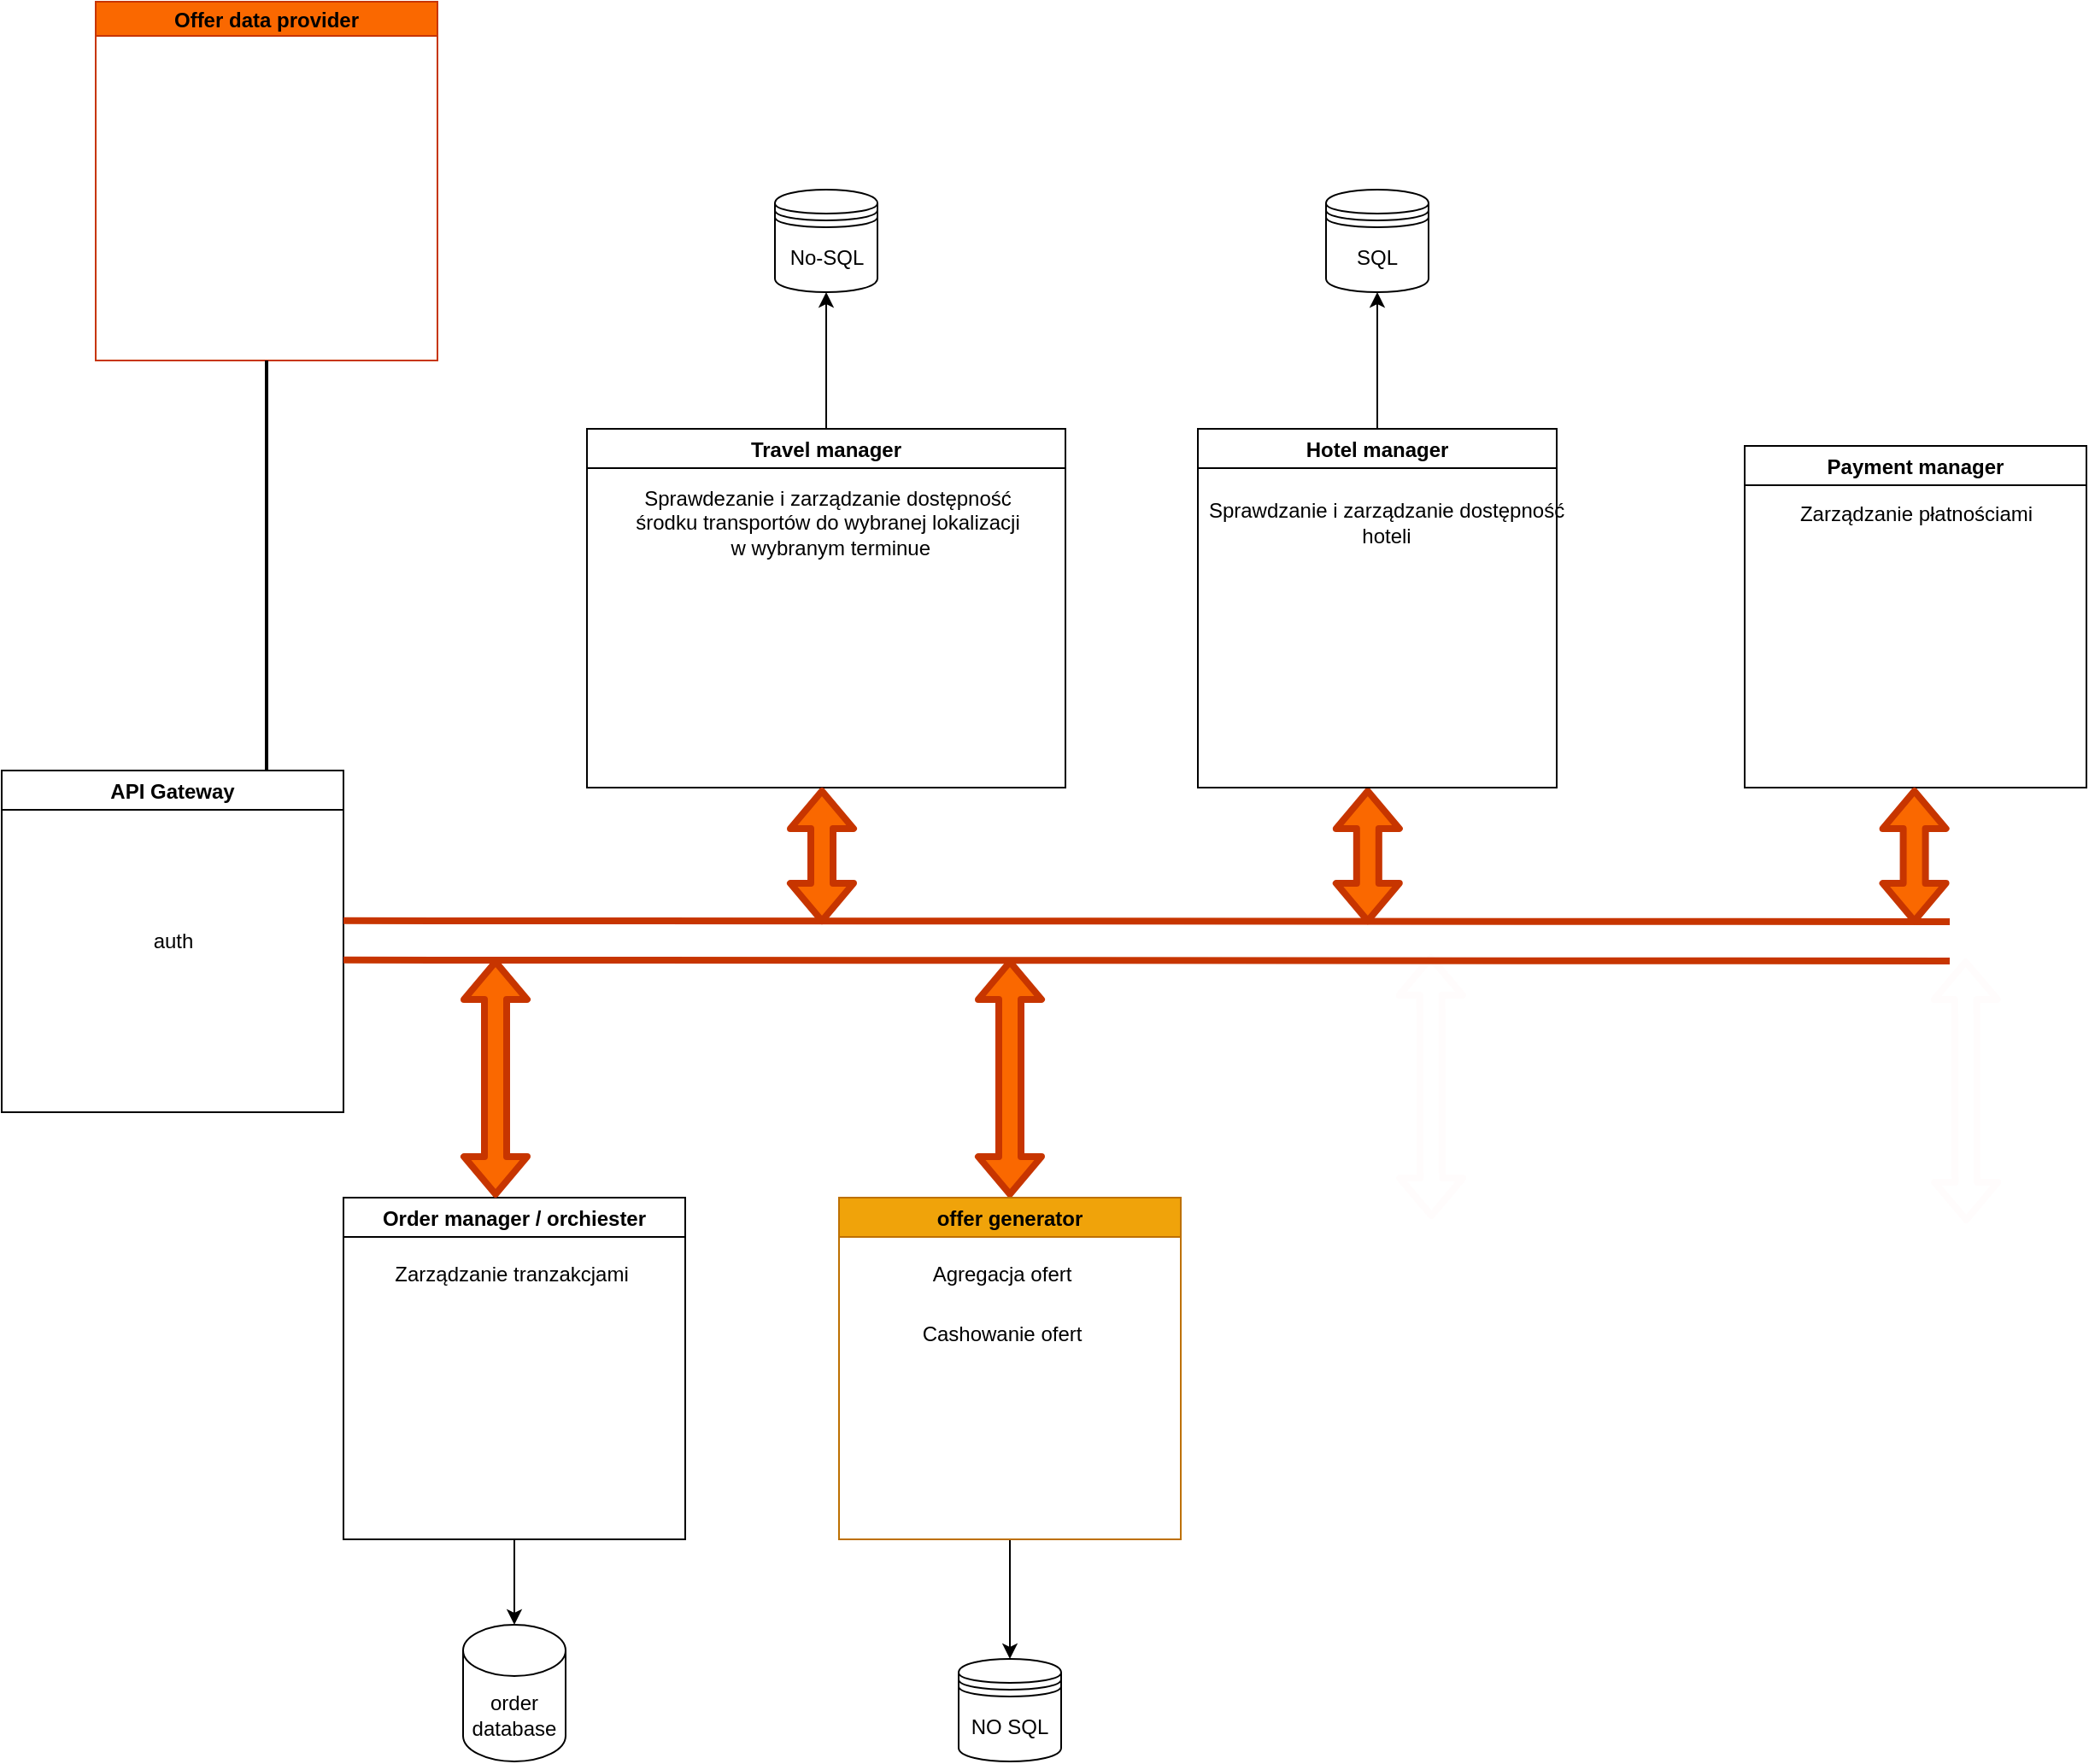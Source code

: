 <mxfile version="17.5.1" type="device" pages="2"><diagram id="8D7oUymXnSV26XfVnWdG" name="Page-1"><mxGraphModel dx="2889" dy="2283" grid="1" gridSize="10" guides="1" tooltips="1" connect="1" arrows="1" fold="1" page="1" pageScale="1" pageWidth="827" pageHeight="1169" math="0" shadow="0"><root><mxCell id="0"/><mxCell id="1" parent="0"/><mxCell id="2" value="API Gateway" style="swimlane;" parent="1" vertex="1"><mxGeometry x="-120" y="70" width="200" height="200" as="geometry"><mxRectangle x="10" y="80" width="110" height="23" as="alternateBounds"/></mxGeometry></mxCell><mxCell id="3L6hJXYKqfGS3kRKK93K-15" value="auth" style="text;html=1;align=center;verticalAlign=middle;resizable=0;points=[];autosize=1;strokeColor=none;fillColor=none;" vertex="1" parent="2"><mxGeometry x="80" y="90" width="40" height="20" as="geometry"/></mxCell><mxCell id="v_HT3DJL0kPXGOGnsLPr-4" value="No-SQL" style="shape=datastore;whiteSpace=wrap;html=1;" parent="1" vertex="1"><mxGeometry x="332.5" y="-270" width="60" height="60" as="geometry"/></mxCell><mxCell id="v_HT3DJL0kPXGOGnsLPr-6" value="Offer data provider" style="swimlane;startSize=20;fillColor=#fa6800;fontColor=#000000;strokeColor=#C73500;" parent="1" vertex="1"><mxGeometry x="-65" y="-380" width="200" height="210" as="geometry"/></mxCell><mxCell id="v_HT3DJL0kPXGOGnsLPr-14" value="SQL" style="shape=datastore;whiteSpace=wrap;html=1;" parent="1" vertex="1"><mxGeometry x="655" y="-270" width="60" height="60" as="geometry"/></mxCell><mxCell id="v_HT3DJL0kPXGOGnsLPr-15" value="Order manager / orchiester" style="swimlane;" parent="1" vertex="1"><mxGeometry x="80" y="320" width="200" height="200" as="geometry"/></mxCell><mxCell id="dcuS2mEosiNauXUQD9R2-19" value="Zarządzanie tranzakcjami" style="text;html=1;align=center;verticalAlign=middle;resizable=0;points=[];autosize=1;strokeColor=none;fillColor=none;" parent="v_HT3DJL0kPXGOGnsLPr-15" vertex="1"><mxGeometry x="22.5" y="35" width="150" height="20" as="geometry"/></mxCell><mxCell id="0Jh0UN5MvDZXL4WiKqoB-22" style="edgeStyle=none;html=1;exitX=0.5;exitY=0;exitDx=0;exitDy=0;entryX=0.5;entryY=1;entryDx=0;entryDy=0;" parent="1" source="v_HT3DJL0kPXGOGnsLPr-16" target="v_HT3DJL0kPXGOGnsLPr-14" edge="1"><mxGeometry relative="1" as="geometry"/></mxCell><mxCell id="12" value="" style="shape=flexArrow;endArrow=classic;startArrow=classic;html=1;strokeColor=#C73500;strokeWidth=4;entryX=0.5;entryY=1;entryDx=0;entryDy=0;fillColor=#fa6800;" parent="1" edge="1"><mxGeometry width="100" height="100" relative="1" as="geometry"><mxPoint x="679.41" y="160" as="sourcePoint"/><mxPoint x="679.41" y="80" as="targetPoint"/></mxGeometry></mxCell><mxCell id="13" value="" style="shape=flexArrow;endArrow=classic;startArrow=classic;html=1;strokeColor=#C73500;strokeWidth=4;fillColor=#fa6800;" parent="1" edge="1"><mxGeometry width="100" height="100" relative="1" as="geometry"><mxPoint x="169" y="320" as="sourcePoint"/><mxPoint x="169" y="180" as="targetPoint"/></mxGeometry></mxCell><mxCell id="14" value="" style="shape=flexArrow;endArrow=classic;startArrow=classic;html=1;strokeColor=#C73500;strokeWidth=4;exitX=0.5;exitY=0;exitDx=0;exitDy=0;fillColor=#fa6800;" parent="1" source="v_HT3DJL0kPXGOGnsLPr-17" edge="1"><mxGeometry width="100" height="100" relative="1" as="geometry"><mxPoint x="402.5" y="200" as="sourcePoint"/><mxPoint x="470" y="180" as="targetPoint"/></mxGeometry></mxCell><mxCell id="0Jh0UN5MvDZXL4WiKqoB-16" value="" style="shape=flexArrow;endArrow=classic;startArrow=classic;html=1;strokeColor=#FFFCFC;strokeWidth=4;" parent="1" edge="1"><mxGeometry width="100" height="100" relative="1" as="geometry"><mxPoint x="716.7" y="332.5" as="sourcePoint"/><mxPoint x="716.29" y="177.5" as="targetPoint"/></mxGeometry></mxCell><mxCell id="0Jh0UN5MvDZXL4WiKqoB-21" style="edgeStyle=none;html=1;exitX=0.5;exitY=1;exitDx=0;exitDy=0;entryX=0.5;entryY=0;entryDx=0;entryDy=0;" parent="1" source="v_HT3DJL0kPXGOGnsLPr-17" target="dcuS2mEosiNauXUQD9R2-17" edge="1"><mxGeometry relative="1" as="geometry"><mxPoint x="900" y="1000" as="targetPoint"/></mxGeometry></mxCell><mxCell id="v_HT3DJL0kPXGOGnsLPr-17" value="offer generator" style="swimlane;startSize=23;fillColor=#f0a30a;fontColor=#000000;strokeColor=#BD7000;" parent="1" vertex="1"><mxGeometry x="370" y="320" width="200" height="200" as="geometry"/></mxCell><mxCell id="dcuS2mEosiNauXUQD9R2-32" value="Cashowanie ofert" style="text;html=1;align=center;verticalAlign=middle;resizable=0;points=[];autosize=1;strokeColor=none;fillColor=none;" parent="v_HT3DJL0kPXGOGnsLPr-17" vertex="1"><mxGeometry x="40" y="70" width="110" height="20" as="geometry"/></mxCell><mxCell id="dcuS2mEosiNauXUQD9R2-31" value="Agregacja ofert&lt;br&gt;" style="text;html=1;align=center;verticalAlign=middle;resizable=0;points=[];autosize=1;strokeColor=none;fillColor=none;" parent="v_HT3DJL0kPXGOGnsLPr-17" vertex="1"><mxGeometry x="45" y="35" width="100" height="20" as="geometry"/></mxCell><mxCell id="dcuS2mEosiNauXUQD9R2-5" value="" style="line;strokeWidth=2;direction=south;html=1;" parent="1" vertex="1"><mxGeometry x="30" y="-170" width="10" height="240" as="geometry"/></mxCell><mxCell id="5" value="" style="shape=link;html=1;width=20;strokeWidth=4;fillOpacity=100;perimeterSpacing=0;strokeColor=#C73500;fillColor=#fa6800;" parent="1" edge="1"><mxGeometry width="100" relative="1" as="geometry"><mxPoint x="80" y="169.41" as="sourcePoint"/><mxPoint x="1020" y="170" as="targetPoint"/></mxGeometry></mxCell><mxCell id="10" value="" style="group" parent="1" connectable="0" vertex="1"><mxGeometry x="222.5" y="-140" width="280" height="280" as="geometry"/></mxCell><mxCell id="3" value="Travel manager" style="swimlane;" parent="10" vertex="1"><mxGeometry y="10" width="280" height="210" as="geometry"/></mxCell><mxCell id="4" value="Sprawdezanie i zarządzanie dostępność &lt;br&gt;środku transportów do wybranej lokalizacji&lt;br&gt;&amp;nbsp;w&amp;nbsp;wybranym terminue" style="text;html=1;align=center;verticalAlign=middle;resizable=0;points=[];autosize=1;strokeColor=none;fillColor=none;" parent="3" vertex="1"><mxGeometry x="20.0" y="30" width="240" height="50" as="geometry"/></mxCell><mxCell id="0Jh0UN5MvDZXL4WiKqoB-31" value="" style="shape=flexArrow;endArrow=classic;startArrow=classic;html=1;strokeColor=#C73500;strokeWidth=4;entryX=0.5;entryY=1;entryDx=0;entryDy=0;fillColor=#fa6800;" parent="10" edge="1"><mxGeometry width="100" height="100" relative="1" as="geometry"><mxPoint x="137.5" y="300" as="sourcePoint"/><mxPoint x="137.5" y="220" as="targetPoint"/></mxGeometry></mxCell><mxCell id="dcuS2mEosiNauXUQD9R2-17" value="NO SQL" style="shape=datastore;whiteSpace=wrap;html=1;" parent="1" vertex="1"><mxGeometry x="440" y="590" width="60" height="60" as="geometry"/></mxCell><mxCell id="dcuS2mEosiNauXUQD9R2-18" value="Payment manager" style="swimlane;" parent="1" vertex="1"><mxGeometry x="900" y="-120" width="200" height="200" as="geometry"/></mxCell><mxCell id="dcuS2mEosiNauXUQD9R2-30" value="Zarządzanie płatnościami" style="text;html=1;align=center;verticalAlign=middle;resizable=0;points=[];autosize=1;strokeColor=none;fillColor=none;" parent="dcuS2mEosiNauXUQD9R2-18" vertex="1"><mxGeometry x="25" y="30" width="150" height="20" as="geometry"/></mxCell><mxCell id="0Jh0UN5MvDZXL4WiKqoB-18" value="" style="shape=flexArrow;endArrow=classic;startArrow=classic;html=1;strokeColor=#C73500;strokeWidth=4;entryX=0.5;entryY=1;entryDx=0;entryDy=0;fillColor=#fa6800;" parent="1" edge="1"><mxGeometry width="100" height="100" relative="1" as="geometry"><mxPoint x="999.29" y="160" as="sourcePoint"/><mxPoint x="999.29" y="80" as="targetPoint"/></mxGeometry></mxCell><mxCell id="0Jh0UN5MvDZXL4WiKqoB-23" style="edgeStyle=none;html=1;exitX=0.5;exitY=0;exitDx=0;exitDy=0;entryX=0.5;entryY=1;entryDx=0;entryDy=0;" parent="1" source="3" target="v_HT3DJL0kPXGOGnsLPr-4" edge="1"><mxGeometry relative="1" as="geometry"/></mxCell><mxCell id="0Jh0UN5MvDZXL4WiKqoB-27" value="" style="shape=flexArrow;endArrow=classic;startArrow=classic;html=1;strokeColor=#FFFCFC;strokeWidth=4;" parent="1" edge="1"><mxGeometry width="100" height="100" relative="1" as="geometry"><mxPoint x="1029.7" y="335" as="sourcePoint"/><mxPoint x="1029.29" y="180" as="targetPoint"/></mxGeometry></mxCell><mxCell id="v_HT3DJL0kPXGOGnsLPr-16" value="Hotel manager" style="swimlane;" parent="1" vertex="1"><mxGeometry x="580" y="-130" width="210" height="210" as="geometry"/></mxCell><mxCell id="dcuS2mEosiNauXUQD9R2-22" value="Sprawdzanie i zarządzanie dostępność&lt;br&gt;hoteli" style="text;html=1;align=center;verticalAlign=middle;resizable=0;points=[];autosize=1;strokeColor=none;fillColor=none;" parent="1" vertex="1"><mxGeometry x="580" y="-90" width="220" height="30" as="geometry"/></mxCell><mxCell id="3L6hJXYKqfGS3kRKK93K-16" value="order database" style="shape=cylinder3;whiteSpace=wrap;html=1;boundedLbl=1;backgroundOutline=1;size=15;" vertex="1" parent="1"><mxGeometry x="150" y="570" width="60" height="80" as="geometry"/></mxCell><mxCell id="3L6hJXYKqfGS3kRKK93K-19" value="" style="endArrow=classic;html=1;rounded=0;exitX=0.5;exitY=1;exitDx=0;exitDy=0;" edge="1" parent="1" source="v_HT3DJL0kPXGOGnsLPr-15" target="3L6hJXYKqfGS3kRKK93K-16"><mxGeometry width="50" height="50" relative="1" as="geometry"><mxPoint x="520" y="210" as="sourcePoint"/><mxPoint x="570" y="160" as="targetPoint"/></mxGeometry></mxCell></root></mxGraphModel></diagram><diagram id="Bn-C0SL8SBqQCWqbcdqK" name="Page-1"><mxGraphModel dx="1341" dy="917" grid="1" gridSize="10" guides="1" tooltips="1" connect="1" arrows="1" fold="1" page="1" pageScale="1" pageWidth="827" pageHeight="1169" math="0" shadow="0">&#xa;            <root>&#xa;                <mxCell id="0"/>&#xa;                <mxCell id="1" parent="0"/>&#xa;                <mxCell id="2" value="TO" style="rounded=0;whiteSpace=wrap;html=1;" vertex="1" parent="1">&#xa;                    <mxGeometry x="570" y="250" width="120" height="60" as="geometry"/>&#xa;                </mxCell>&#xa;                <mxCell id="6" value="" style="edgeStyle=none;html=1;" edge="1" parent="1" source="3" target="2">&#xa;                    <mxGeometry relative="1" as="geometry">&#xa;                        <Array as="points">&#xa;                            <mxPoint x="540" y="280"/>&#xa;                        </Array>&#xa;                    </mxGeometry>&#xa;                </mxCell>&#xa;                <mxCell id="3" value="Travel agency" style="whiteSpace=wrap;html=1;" vertex="1" parent="1">&#xa;                    <mxGeometry x="380" y="250" width="120" height="60" as="geometry"/>&#xa;                </mxCell>&#xa;                <mxCell id="5" value="" style="edgeStyle=none;html=1;" edge="1" parent="1" source="4" target="3">&#xa;                    <mxGeometry relative="1" as="geometry"/>&#xa;                </mxCell>&#xa;                <mxCell id="4" value="Client" style="whiteSpace=wrap;html=1;" vertex="1" parent="1">&#xa;                    <mxGeometry x="190" y="250" width="120" height="60" as="geometry"/>&#xa;                </mxCell>&#xa;            </root>&#xa;        </mxGraphModel></diagram></mxfile>